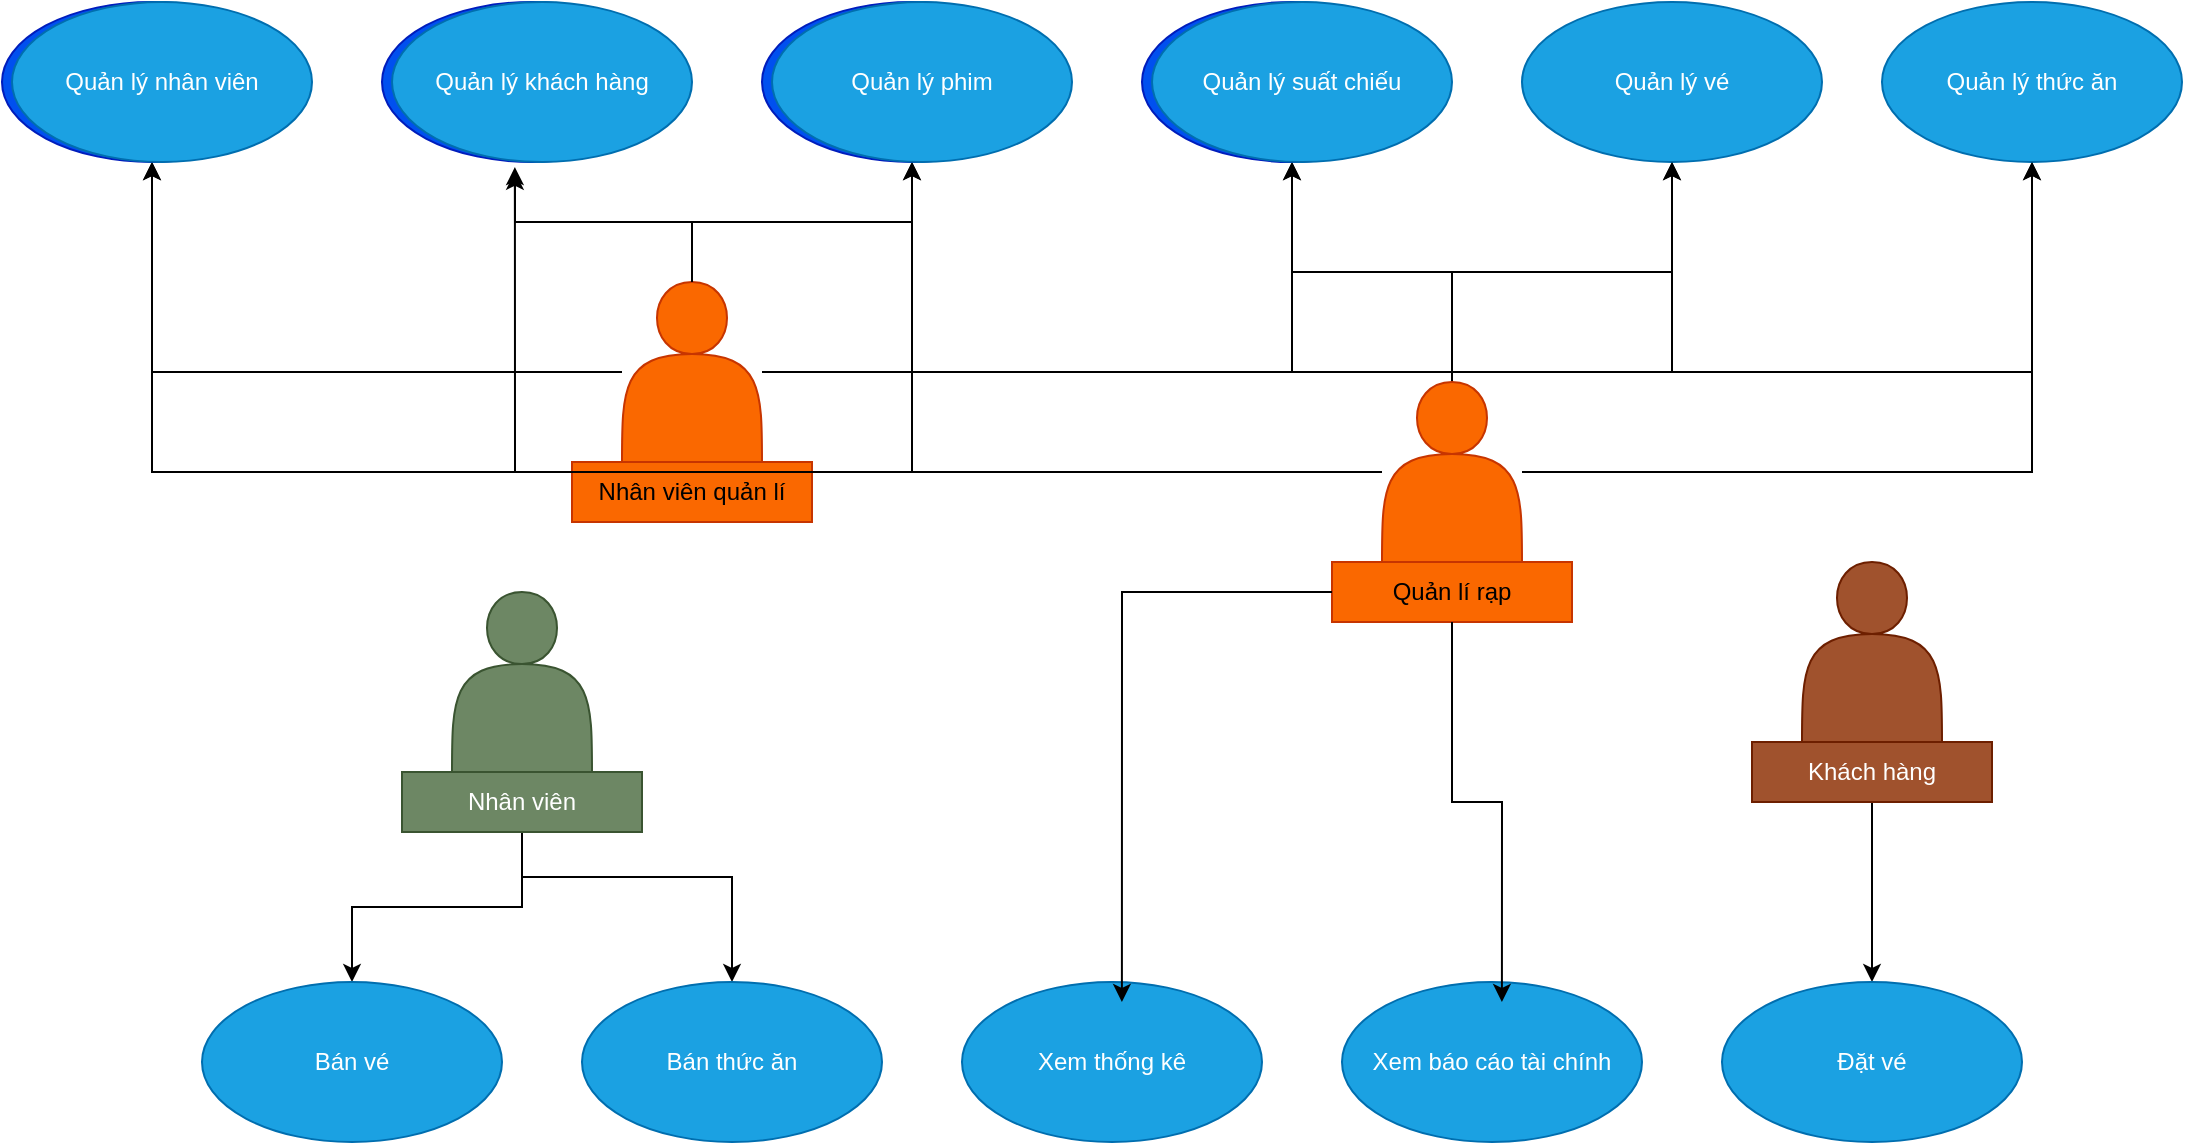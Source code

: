 <mxfile version="21.8.1" type="github">
  <diagram name="Page-1" id="8d_ZKBh-c3Z4gUoHFFcE">
    <mxGraphModel dx="1502" dy="611" grid="1" gridSize="10" guides="1" tooltips="1" connect="1" arrows="1" fold="1" page="1" pageScale="1" pageWidth="1169" pageHeight="827" math="0" shadow="0">
      <root>
        <mxCell id="0" />
        <mxCell id="1" parent="0" />
        <mxCell id="A2Yy_Z5cfkVfo0MXQmIM-30" style="edgeStyle=orthogonalEdgeStyle;rounded=0;orthogonalLoop=1;jettySize=auto;html=1;entryX=0.5;entryY=1;entryDx=0;entryDy=0;fillColor=none;" edge="1" parent="1" source="A2Yy_Z5cfkVfo0MXQmIM-3" target="A2Yy_Z5cfkVfo0MXQmIM-4">
          <mxGeometry relative="1" as="geometry" />
        </mxCell>
        <mxCell id="A2Yy_Z5cfkVfo0MXQmIM-32" style="edgeStyle=orthogonalEdgeStyle;rounded=0;orthogonalLoop=1;jettySize=auto;html=1;entryX=0.5;entryY=1;entryDx=0;entryDy=0;fillColor=none;" edge="1" parent="1" source="A2Yy_Z5cfkVfo0MXQmIM-3" target="A2Yy_Z5cfkVfo0MXQmIM-6">
          <mxGeometry relative="1" as="geometry" />
        </mxCell>
        <mxCell id="A2Yy_Z5cfkVfo0MXQmIM-33" style="edgeStyle=orthogonalEdgeStyle;rounded=0;orthogonalLoop=1;jettySize=auto;html=1;entryX=0.5;entryY=1;entryDx=0;entryDy=0;fillColor=none;" edge="1" parent="1" source="A2Yy_Z5cfkVfo0MXQmIM-3" target="A2Yy_Z5cfkVfo0MXQmIM-7">
          <mxGeometry relative="1" as="geometry" />
        </mxCell>
        <mxCell id="A2Yy_Z5cfkVfo0MXQmIM-34" style="edgeStyle=orthogonalEdgeStyle;rounded=0;orthogonalLoop=1;jettySize=auto;html=1;entryX=0.5;entryY=1;entryDx=0;entryDy=0;fillColor=none;" edge="1" parent="1" source="A2Yy_Z5cfkVfo0MXQmIM-3" target="A2Yy_Z5cfkVfo0MXQmIM-8">
          <mxGeometry relative="1" as="geometry" />
        </mxCell>
        <mxCell id="A2Yy_Z5cfkVfo0MXQmIM-35" style="edgeStyle=orthogonalEdgeStyle;rounded=0;orthogonalLoop=1;jettySize=auto;html=1;entryX=0.5;entryY=1;entryDx=0;entryDy=0;fillColor=none;" edge="1" parent="1" source="A2Yy_Z5cfkVfo0MXQmIM-3" target="A2Yy_Z5cfkVfo0MXQmIM-9">
          <mxGeometry relative="1" as="geometry" />
        </mxCell>
        <mxCell id="A2Yy_Z5cfkVfo0MXQmIM-3" value="" style="shape=actor;whiteSpace=wrap;html=1;fillColor=#fa6800;fontColor=#000000;strokeColor=#C73500;" vertex="1" parent="1">
          <mxGeometry x="350" y="230" width="70" height="90" as="geometry" />
        </mxCell>
        <mxCell id="A2Yy_Z5cfkVfo0MXQmIM-4" value="Quản lý nhân viên" style="ellipse;whiteSpace=wrap;html=1;fillColor=#0050ef;fontColor=#ffffff;strokeColor=#001DBC;" vertex="1" parent="1">
          <mxGeometry x="40" y="90" width="150" height="80" as="geometry" />
        </mxCell>
        <mxCell id="A2Yy_Z5cfkVfo0MXQmIM-5" value="Quản lý khách hàng" style="ellipse;whiteSpace=wrap;html=1;fillColor=#0050ef;fontColor=#ffffff;strokeColor=#001DBC;" vertex="1" parent="1">
          <mxGeometry x="230" y="90" width="150" height="80" as="geometry" />
        </mxCell>
        <mxCell id="A2Yy_Z5cfkVfo0MXQmIM-6" value="Quản lý phim" style="ellipse;whiteSpace=wrap;html=1;fillColor=#0050ef;fontColor=#ffffff;strokeColor=#001DBC;" vertex="1" parent="1">
          <mxGeometry x="420" y="90" width="150" height="80" as="geometry" />
        </mxCell>
        <mxCell id="A2Yy_Z5cfkVfo0MXQmIM-7" value="Quản lý suất chiếu" style="ellipse;whiteSpace=wrap;html=1;fillColor=#0050ef;fontColor=#ffffff;strokeColor=#001DBC;" vertex="1" parent="1">
          <mxGeometry x="610" y="90" width="150" height="80" as="geometry" />
        </mxCell>
        <mxCell id="A2Yy_Z5cfkVfo0MXQmIM-8" value="Quản lý vé" style="ellipse;whiteSpace=wrap;html=1;fillColor=#1ba1e2;fontColor=#ffffff;strokeColor=#006EAF;" vertex="1" parent="1">
          <mxGeometry x="800" y="90" width="150" height="80" as="geometry" />
        </mxCell>
        <mxCell id="A2Yy_Z5cfkVfo0MXQmIM-9" value="Quản lý thức ăn" style="ellipse;whiteSpace=wrap;html=1;fillColor=#1ba1e2;fontColor=#ffffff;strokeColor=#006EAF;" vertex="1" parent="1">
          <mxGeometry x="980" y="90" width="150" height="80" as="geometry" />
        </mxCell>
        <mxCell id="A2Yy_Z5cfkVfo0MXQmIM-36" style="edgeStyle=orthogonalEdgeStyle;rounded=0;orthogonalLoop=1;jettySize=auto;html=1;fillColor=none;" edge="1" parent="1" source="A2Yy_Z5cfkVfo0MXQmIM-11" target="A2Yy_Z5cfkVfo0MXQmIM-4">
          <mxGeometry relative="1" as="geometry" />
        </mxCell>
        <mxCell id="A2Yy_Z5cfkVfo0MXQmIM-38" style="edgeStyle=orthogonalEdgeStyle;rounded=0;orthogonalLoop=1;jettySize=auto;html=1;entryX=0.5;entryY=1;entryDx=0;entryDy=0;fillColor=none;" edge="1" parent="1" source="A2Yy_Z5cfkVfo0MXQmIM-11" target="A2Yy_Z5cfkVfo0MXQmIM-6">
          <mxGeometry relative="1" as="geometry" />
        </mxCell>
        <mxCell id="A2Yy_Z5cfkVfo0MXQmIM-39" style="edgeStyle=orthogonalEdgeStyle;rounded=0;orthogonalLoop=1;jettySize=auto;html=1;entryX=0.5;entryY=1;entryDx=0;entryDy=0;fillColor=none;" edge="1" parent="1" source="A2Yy_Z5cfkVfo0MXQmIM-11" target="A2Yy_Z5cfkVfo0MXQmIM-7">
          <mxGeometry relative="1" as="geometry" />
        </mxCell>
        <mxCell id="A2Yy_Z5cfkVfo0MXQmIM-40" style="edgeStyle=orthogonalEdgeStyle;rounded=0;orthogonalLoop=1;jettySize=auto;html=1;entryX=0.5;entryY=1;entryDx=0;entryDy=0;fillColor=none;" edge="1" parent="1" source="A2Yy_Z5cfkVfo0MXQmIM-11" target="A2Yy_Z5cfkVfo0MXQmIM-8">
          <mxGeometry relative="1" as="geometry" />
        </mxCell>
        <mxCell id="A2Yy_Z5cfkVfo0MXQmIM-41" style="edgeStyle=orthogonalEdgeStyle;rounded=0;orthogonalLoop=1;jettySize=auto;html=1;entryX=0.5;entryY=1;entryDx=0;entryDy=0;fillColor=none;" edge="1" parent="1" source="A2Yy_Z5cfkVfo0MXQmIM-11" target="A2Yy_Z5cfkVfo0MXQmIM-9">
          <mxGeometry relative="1" as="geometry" />
        </mxCell>
        <mxCell id="A2Yy_Z5cfkVfo0MXQmIM-11" value="" style="shape=actor;whiteSpace=wrap;html=1;fillColor=#fa6800;fontColor=#000000;strokeColor=#C73500;" vertex="1" parent="1">
          <mxGeometry x="730" y="280" width="70" height="90" as="geometry" />
        </mxCell>
        <mxCell id="A2Yy_Z5cfkVfo0MXQmIM-12" value="Quản lí rạp" style="rounded=0;whiteSpace=wrap;html=1;fillColor=#fa6800;strokeColor=#C73500;" vertex="1" parent="1">
          <mxGeometry x="705" y="370" width="120" height="30" as="geometry" />
        </mxCell>
        <mxCell id="A2Yy_Z5cfkVfo0MXQmIM-13" value="Nhân viên quản lí" style="rounded=0;whiteSpace=wrap;html=1;fillColor=#fa6800;strokeColor=#C73500;" vertex="1" parent="1">
          <mxGeometry x="325" y="320" width="120" height="30" as="geometry" />
        </mxCell>
        <mxCell id="A2Yy_Z5cfkVfo0MXQmIM-45" style="edgeStyle=orthogonalEdgeStyle;rounded=0;orthogonalLoop=1;jettySize=auto;html=1;entryX=0.5;entryY=0;entryDx=0;entryDy=0;fillColor=none;" edge="1" parent="1" source="A2Yy_Z5cfkVfo0MXQmIM-14" target="A2Yy_Z5cfkVfo0MXQmIM-19">
          <mxGeometry relative="1" as="geometry" />
        </mxCell>
        <mxCell id="A2Yy_Z5cfkVfo0MXQmIM-14" value="" style="shape=actor;whiteSpace=wrap;html=1;fillColor=#6d8764;fontColor=#ffffff;strokeColor=#3A5431;" vertex="1" parent="1">
          <mxGeometry x="265" y="385" width="70" height="90" as="geometry" />
        </mxCell>
        <mxCell id="A2Yy_Z5cfkVfo0MXQmIM-46" style="edgeStyle=orthogonalEdgeStyle;rounded=0;orthogonalLoop=1;jettySize=auto;html=1;entryX=0.5;entryY=0;entryDx=0;entryDy=0;fillColor=none;" edge="1" parent="1" source="A2Yy_Z5cfkVfo0MXQmIM-15" target="A2Yy_Z5cfkVfo0MXQmIM-18">
          <mxGeometry relative="1" as="geometry" />
        </mxCell>
        <mxCell id="A2Yy_Z5cfkVfo0MXQmIM-15" value="Nhân viên" style="rounded=0;whiteSpace=wrap;html=1;fillColor=#6d8764;fontColor=#ffffff;strokeColor=#3A5431;" vertex="1" parent="1">
          <mxGeometry x="240" y="475" width="120" height="30" as="geometry" />
        </mxCell>
        <mxCell id="A2Yy_Z5cfkVfo0MXQmIM-16" value="" style="shape=actor;whiteSpace=wrap;html=1;fillColor=#a0522d;fontColor=#ffffff;strokeColor=#6D1F00;" vertex="1" parent="1">
          <mxGeometry x="940" y="370" width="70" height="90" as="geometry" />
        </mxCell>
        <mxCell id="A2Yy_Z5cfkVfo0MXQmIM-42" value="" style="edgeStyle=orthogonalEdgeStyle;rounded=0;orthogonalLoop=1;jettySize=auto;html=1;fillColor=none;" edge="1" parent="1" source="A2Yy_Z5cfkVfo0MXQmIM-17" target="A2Yy_Z5cfkVfo0MXQmIM-22">
          <mxGeometry relative="1" as="geometry" />
        </mxCell>
        <mxCell id="A2Yy_Z5cfkVfo0MXQmIM-17" value="Khách hàng" style="rounded=0;whiteSpace=wrap;html=1;fillColor=#a0522d;fontColor=#ffffff;strokeColor=#6D1F00;" vertex="1" parent="1">
          <mxGeometry x="915" y="460" width="120" height="30" as="geometry" />
        </mxCell>
        <mxCell id="A2Yy_Z5cfkVfo0MXQmIM-18" value="Bán vé" style="ellipse;whiteSpace=wrap;html=1;fillColor=#1ba1e2;fontColor=#ffffff;strokeColor=#006EAF;" vertex="1" parent="1">
          <mxGeometry x="140" y="580" width="150" height="80" as="geometry" />
        </mxCell>
        <mxCell id="A2Yy_Z5cfkVfo0MXQmIM-19" value="Bán thức ăn" style="ellipse;whiteSpace=wrap;html=1;fillColor=#1ba1e2;fontColor=#ffffff;strokeColor=#006EAF;" vertex="1" parent="1">
          <mxGeometry x="330" y="580" width="150" height="80" as="geometry" />
        </mxCell>
        <mxCell id="A2Yy_Z5cfkVfo0MXQmIM-20" value="Xem thống kê" style="ellipse;whiteSpace=wrap;html=1;fillColor=#1ba1e2;fontColor=#ffffff;strokeColor=#006EAF;" vertex="1" parent="1">
          <mxGeometry x="520" y="580" width="150" height="80" as="geometry" />
        </mxCell>
        <mxCell id="A2Yy_Z5cfkVfo0MXQmIM-21" value="Xem báo cáo tài chính" style="ellipse;whiteSpace=wrap;html=1;fillColor=#1ba1e2;fontColor=#ffffff;strokeColor=#006EAF;" vertex="1" parent="1">
          <mxGeometry x="710" y="580" width="150" height="80" as="geometry" />
        </mxCell>
        <mxCell id="A2Yy_Z5cfkVfo0MXQmIM-22" value="Đặt vé" style="ellipse;whiteSpace=wrap;html=1;fillColor=#1ba1e2;fontColor=#ffffff;strokeColor=#006EAF;" vertex="1" parent="1">
          <mxGeometry x="900" y="580" width="150" height="80" as="geometry" />
        </mxCell>
        <mxCell id="A2Yy_Z5cfkVfo0MXQmIM-31" style="edgeStyle=orthogonalEdgeStyle;rounded=0;orthogonalLoop=1;jettySize=auto;html=1;entryX=0.443;entryY=1.061;entryDx=0;entryDy=0;entryPerimeter=0;fillColor=none;" edge="1" parent="1" source="A2Yy_Z5cfkVfo0MXQmIM-3" target="A2Yy_Z5cfkVfo0MXQmIM-5">
          <mxGeometry relative="1" as="geometry" />
        </mxCell>
        <mxCell id="A2Yy_Z5cfkVfo0MXQmIM-37" style="edgeStyle=orthogonalEdgeStyle;rounded=0;orthogonalLoop=1;jettySize=auto;html=1;entryX=0.443;entryY=1.032;entryDx=0;entryDy=0;entryPerimeter=0;fillColor=none;" edge="1" parent="1" source="A2Yy_Z5cfkVfo0MXQmIM-11" target="A2Yy_Z5cfkVfo0MXQmIM-5">
          <mxGeometry relative="1" as="geometry" />
        </mxCell>
        <mxCell id="A2Yy_Z5cfkVfo0MXQmIM-43" style="edgeStyle=orthogonalEdgeStyle;rounded=0;orthogonalLoop=1;jettySize=auto;html=1;entryX=0.533;entryY=0.125;entryDx=0;entryDy=0;entryPerimeter=0;fillColor=none;" edge="1" parent="1" source="A2Yy_Z5cfkVfo0MXQmIM-12" target="A2Yy_Z5cfkVfo0MXQmIM-21">
          <mxGeometry relative="1" as="geometry" />
        </mxCell>
        <mxCell id="A2Yy_Z5cfkVfo0MXQmIM-44" style="edgeStyle=orthogonalEdgeStyle;rounded=0;orthogonalLoop=1;jettySize=auto;html=1;entryX=0.533;entryY=0.125;entryDx=0;entryDy=0;entryPerimeter=0;fillColor=none;" edge="1" parent="1" source="A2Yy_Z5cfkVfo0MXQmIM-12" target="A2Yy_Z5cfkVfo0MXQmIM-20">
          <mxGeometry relative="1" as="geometry" />
        </mxCell>
        <mxCell id="A2Yy_Z5cfkVfo0MXQmIM-47" value="Quản lý nhân viên" style="ellipse;whiteSpace=wrap;html=1;fillColor=#1ba1e2;fontColor=#ffffff;strokeColor=#006EAF;" vertex="1" parent="1">
          <mxGeometry x="45" y="90" width="150" height="80" as="geometry" />
        </mxCell>
        <mxCell id="A2Yy_Z5cfkVfo0MXQmIM-48" value="Quản lý khách hàng" style="ellipse;whiteSpace=wrap;html=1;fillColor=#1ba1e2;fontColor=#ffffff;strokeColor=#006EAF;" vertex="1" parent="1">
          <mxGeometry x="235" y="90" width="150" height="80" as="geometry" />
        </mxCell>
        <mxCell id="A2Yy_Z5cfkVfo0MXQmIM-49" value="Quản lý phim" style="ellipse;whiteSpace=wrap;html=1;fillColor=#1ba1e2;fontColor=#ffffff;strokeColor=#006EAF;" vertex="1" parent="1">
          <mxGeometry x="425" y="90" width="150" height="80" as="geometry" />
        </mxCell>
        <mxCell id="A2Yy_Z5cfkVfo0MXQmIM-50" value="Quản lý suất chiếu" style="ellipse;whiteSpace=wrap;html=1;fillColor=#1ba1e2;fontColor=#ffffff;strokeColor=#006EAF;" vertex="1" parent="1">
          <mxGeometry x="615" y="90" width="150" height="80" as="geometry" />
        </mxCell>
      </root>
    </mxGraphModel>
  </diagram>
</mxfile>
